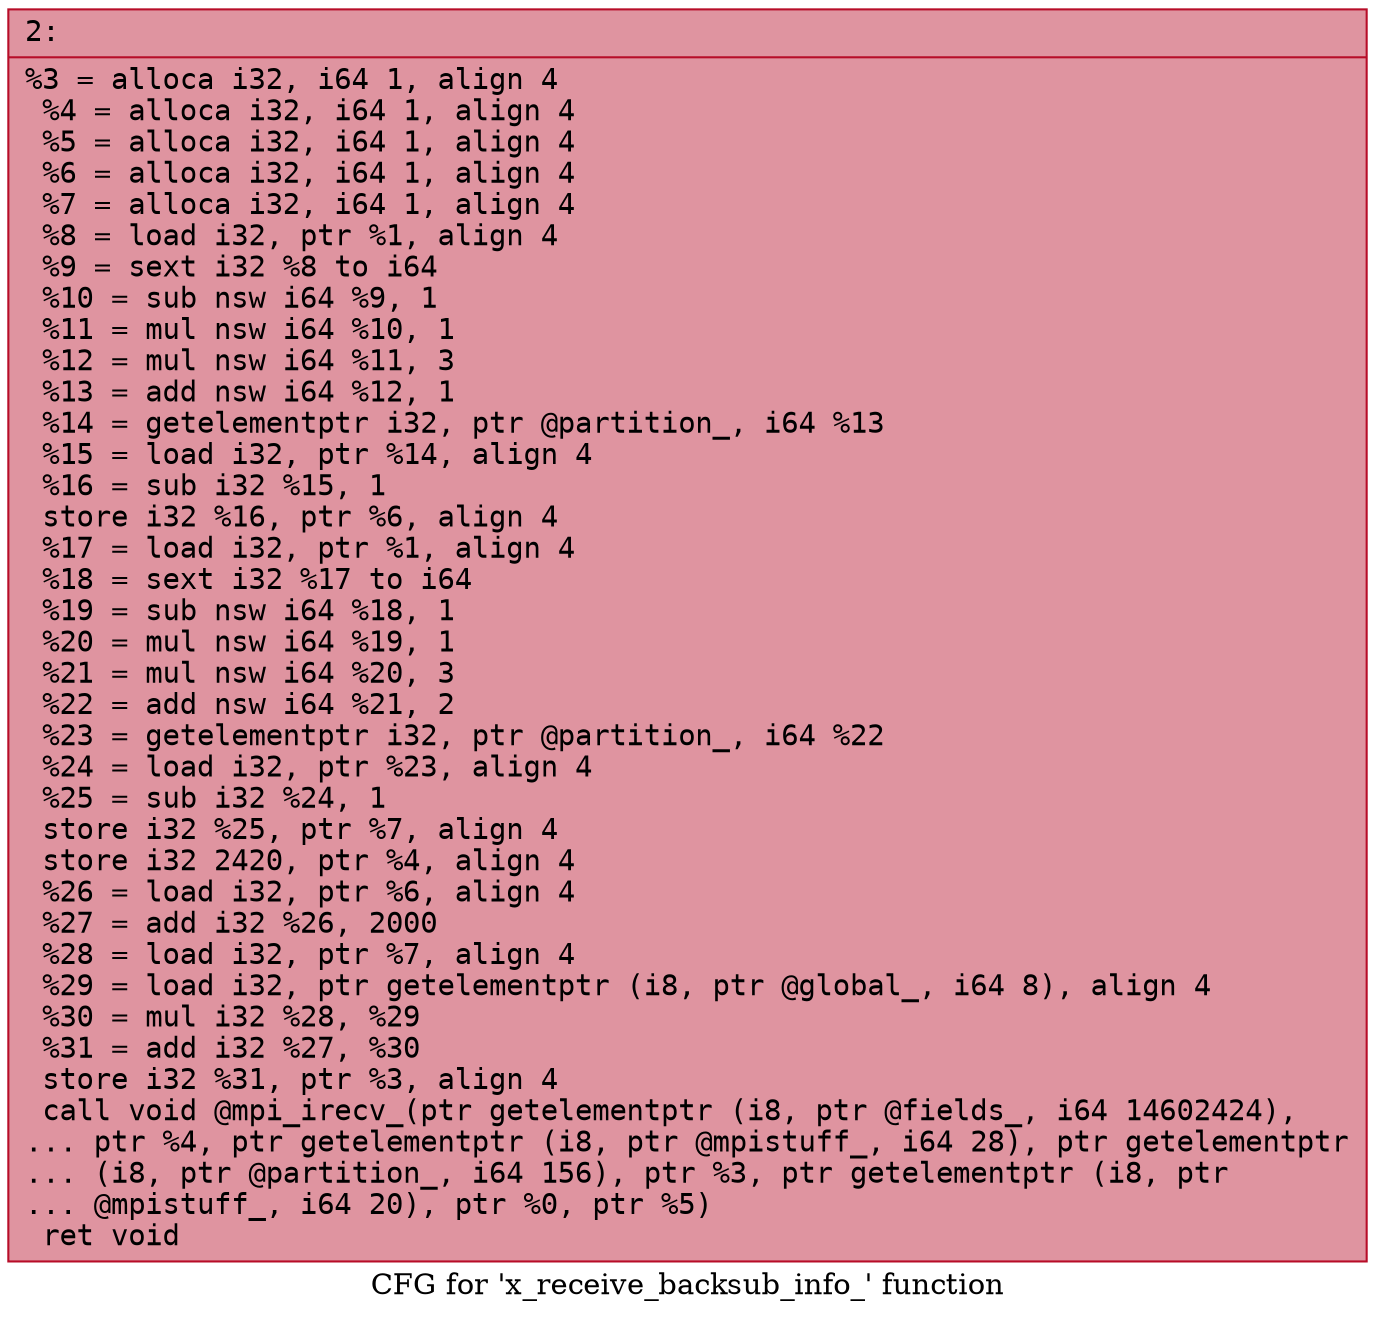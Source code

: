 digraph "CFG for 'x_receive_backsub_info_' function" {
	label="CFG for 'x_receive_backsub_info_' function";

	Node0x564937b4bbf0 [shape=record,color="#b70d28ff", style=filled, fillcolor="#b70d2870" fontname="Courier",label="{2:\l|  %3 = alloca i32, i64 1, align 4\l  %4 = alloca i32, i64 1, align 4\l  %5 = alloca i32, i64 1, align 4\l  %6 = alloca i32, i64 1, align 4\l  %7 = alloca i32, i64 1, align 4\l  %8 = load i32, ptr %1, align 4\l  %9 = sext i32 %8 to i64\l  %10 = sub nsw i64 %9, 1\l  %11 = mul nsw i64 %10, 1\l  %12 = mul nsw i64 %11, 3\l  %13 = add nsw i64 %12, 1\l  %14 = getelementptr i32, ptr @partition_, i64 %13\l  %15 = load i32, ptr %14, align 4\l  %16 = sub i32 %15, 1\l  store i32 %16, ptr %6, align 4\l  %17 = load i32, ptr %1, align 4\l  %18 = sext i32 %17 to i64\l  %19 = sub nsw i64 %18, 1\l  %20 = mul nsw i64 %19, 1\l  %21 = mul nsw i64 %20, 3\l  %22 = add nsw i64 %21, 2\l  %23 = getelementptr i32, ptr @partition_, i64 %22\l  %24 = load i32, ptr %23, align 4\l  %25 = sub i32 %24, 1\l  store i32 %25, ptr %7, align 4\l  store i32 2420, ptr %4, align 4\l  %26 = load i32, ptr %6, align 4\l  %27 = add i32 %26, 2000\l  %28 = load i32, ptr %7, align 4\l  %29 = load i32, ptr getelementptr (i8, ptr @global_, i64 8), align 4\l  %30 = mul i32 %28, %29\l  %31 = add i32 %27, %30\l  store i32 %31, ptr %3, align 4\l  call void @mpi_irecv_(ptr getelementptr (i8, ptr @fields_, i64 14602424),\l... ptr %4, ptr getelementptr (i8, ptr @mpistuff_, i64 28), ptr getelementptr\l... (i8, ptr @partition_, i64 156), ptr %3, ptr getelementptr (i8, ptr\l... @mpistuff_, i64 20), ptr %0, ptr %5)\l  ret void\l}"];
}
